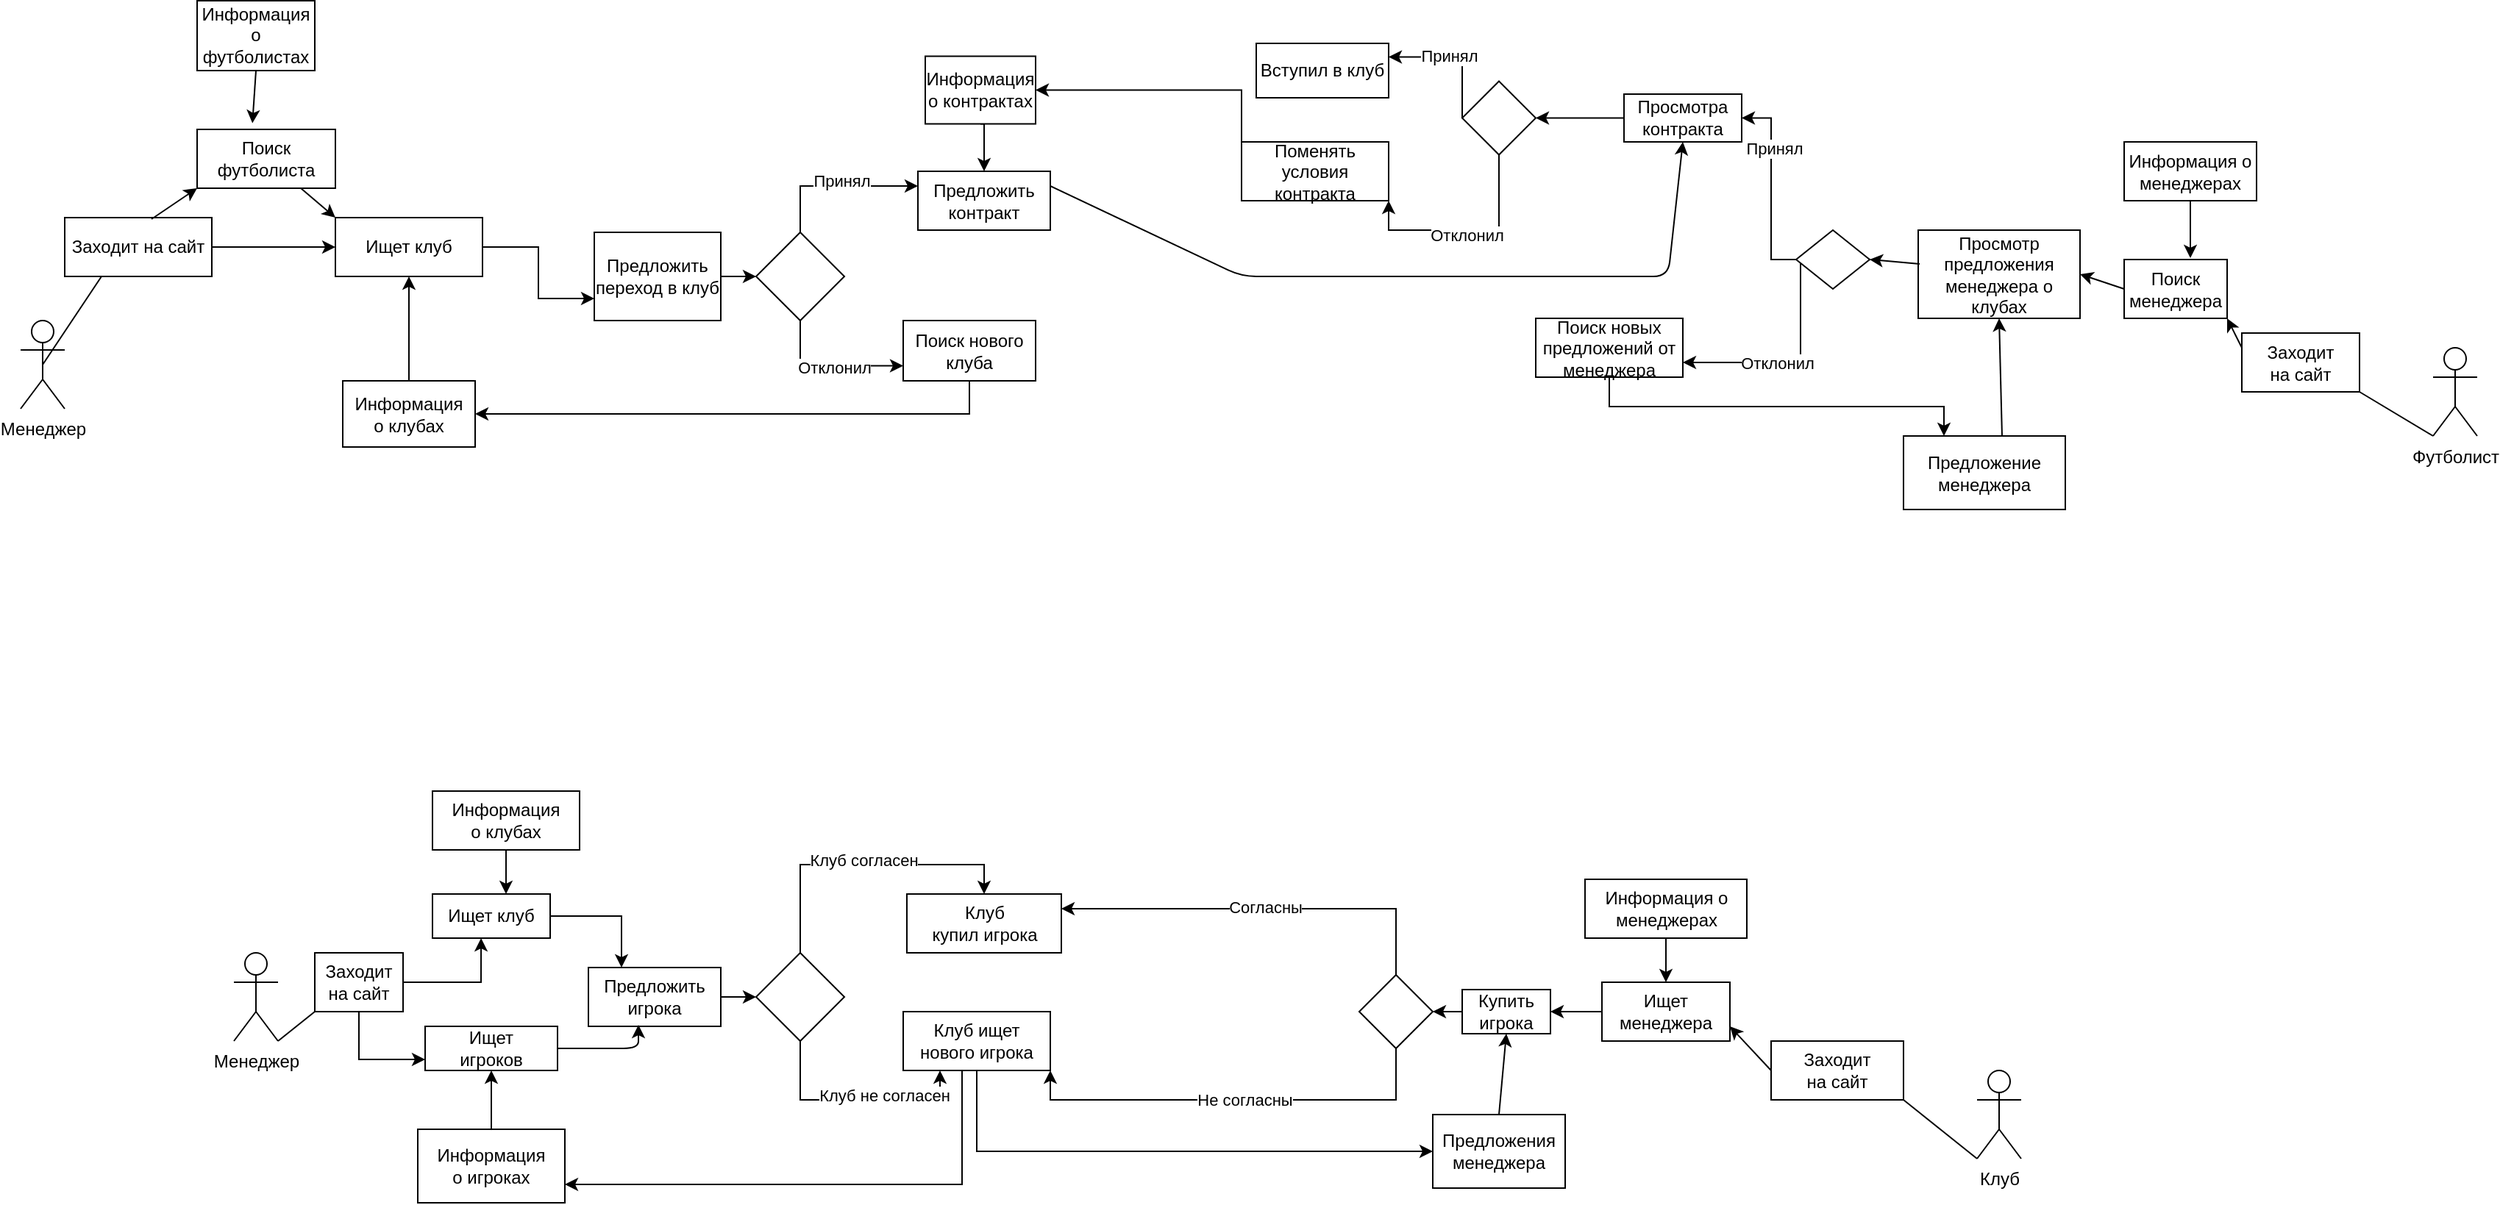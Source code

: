 <mxfile version="15.3.8" type="device"><diagram name="Страница 1" id="qsqeYq04YbPis2q39TOf"><mxGraphModel dx="1422" dy="762" grid="1" gridSize="10" guides="1" tooltips="1" connect="1" arrows="1" fold="1" page="1" pageScale="1" pageWidth="827" pageHeight="1169" math="0" shadow="0"><root><mxCell id="0"/><mxCell id="1" parent="0"/><mxCell id="lGalqKeqMGCzap1xYGq9-1" value="Менеджер&lt;br&gt;" style="shape=umlActor;verticalLabelPosition=bottom;verticalAlign=top;html=1;outlineConnect=0;" vertex="1" parent="1"><mxGeometry x="60" y="270" width="30" height="60" as="geometry"/></mxCell><mxCell id="lGalqKeqMGCzap1xYGq9-5" value="Заходит на сайт" style="rounded=0;whiteSpace=wrap;html=1;" vertex="1" parent="1"><mxGeometry x="90" y="200" width="100" height="40" as="geometry"/></mxCell><mxCell id="lGalqKeqMGCzap1xYGq9-6" value="Поиск&lt;br&gt;футболиста" style="rounded=0;whiteSpace=wrap;html=1;" vertex="1" parent="1"><mxGeometry x="180" y="140" width="94" height="40" as="geometry"/></mxCell><mxCell id="lGalqKeqMGCzap1xYGq9-8" value="" style="endArrow=none;html=1;exitX=0.5;exitY=0.5;exitDx=0;exitDy=0;exitPerimeter=0;entryX=0.25;entryY=1;entryDx=0;entryDy=0;" edge="1" parent="1" source="lGalqKeqMGCzap1xYGq9-1" target="lGalqKeqMGCzap1xYGq9-5"><mxGeometry width="50" height="50" relative="1" as="geometry"><mxPoint x="130" y="360" as="sourcePoint"/><mxPoint x="180" y="310" as="targetPoint"/></mxGeometry></mxCell><mxCell id="lGalqKeqMGCzap1xYGq9-10" value="Информация&lt;br&gt;о футболистах" style="rounded=0;whiteSpace=wrap;html=1;" vertex="1" parent="1"><mxGeometry x="180" y="52.5" width="80" height="47.5" as="geometry"/></mxCell><mxCell id="lGalqKeqMGCzap1xYGq9-13" value="" style="endArrow=classic;html=1;entryX=0.4;entryY=-0.106;entryDx=0;entryDy=0;exitX=0.5;exitY=1;exitDx=0;exitDy=0;entryPerimeter=0;" edge="1" parent="1" source="lGalqKeqMGCzap1xYGq9-10" target="lGalqKeqMGCzap1xYGq9-6"><mxGeometry width="50" height="50" relative="1" as="geometry"><mxPoint x="251" y="102" as="sourcePoint"/><mxPoint x="258" y="140" as="targetPoint"/></mxGeometry></mxCell><mxCell id="lGalqKeqMGCzap1xYGq9-74" style="edgeStyle=orthogonalEdgeStyle;rounded=0;orthogonalLoop=1;jettySize=auto;html=1;exitX=1;exitY=0.5;exitDx=0;exitDy=0;entryX=0;entryY=0.5;entryDx=0;entryDy=0;" edge="1" parent="1" source="lGalqKeqMGCzap1xYGq9-14" target="lGalqKeqMGCzap1xYGq9-73"><mxGeometry relative="1" as="geometry"/></mxCell><mxCell id="lGalqKeqMGCzap1xYGq9-14" value="Предложить&lt;br&gt;переход в клуб" style="rounded=0;whiteSpace=wrap;html=1;" vertex="1" parent="1"><mxGeometry x="450" y="210" width="86" height="60" as="geometry"/></mxCell><mxCell id="lGalqKeqMGCzap1xYGq9-86" style="edgeStyle=orthogonalEdgeStyle;rounded=0;orthogonalLoop=1;jettySize=auto;html=1;entryX=0.5;entryY=1;entryDx=0;entryDy=0;" edge="1" parent="1" source="lGalqKeqMGCzap1xYGq9-16" target="lGalqKeqMGCzap1xYGq9-62"><mxGeometry relative="1" as="geometry"/></mxCell><mxCell id="lGalqKeqMGCzap1xYGq9-16" value="Информация&lt;br&gt;о клубах" style="rounded=0;whiteSpace=wrap;html=1;" vertex="1" parent="1"><mxGeometry x="279" y="311" width="90" height="45" as="geometry"/></mxCell><mxCell id="lGalqKeqMGCzap1xYGq9-18" value="Футболист&lt;br&gt;" style="shape=umlActor;verticalLabelPosition=bottom;verticalAlign=top;html=1;outlineConnect=0;" vertex="1" parent="1"><mxGeometry x="1700" y="288.5" width="30" height="60" as="geometry"/></mxCell><mxCell id="lGalqKeqMGCzap1xYGq9-19" value="Заходит&lt;br&gt;на сайт" style="rounded=0;whiteSpace=wrap;html=1;" vertex="1" parent="1"><mxGeometry x="1570" y="278.5" width="80" height="40" as="geometry"/></mxCell><mxCell id="lGalqKeqMGCzap1xYGq9-20" value="Поиск&lt;br&gt;менеджера&lt;br&gt;" style="rounded=0;whiteSpace=wrap;html=1;" vertex="1" parent="1"><mxGeometry x="1490" y="228.5" width="70" height="40" as="geometry"/></mxCell><mxCell id="lGalqKeqMGCzap1xYGq9-21" value="" style="endArrow=none;html=1;entryX=0;entryY=1;entryDx=0;entryDy=0;entryPerimeter=0;exitX=1;exitY=1;exitDx=0;exitDy=0;" edge="1" parent="1" source="lGalqKeqMGCzap1xYGq9-19" target="lGalqKeqMGCzap1xYGq9-18"><mxGeometry width="50" height="50" relative="1" as="geometry"><mxPoint x="1640" y="378.5" as="sourcePoint"/><mxPoint x="1690" y="328.5" as="targetPoint"/></mxGeometry></mxCell><mxCell id="lGalqKeqMGCzap1xYGq9-23" value="Информация о менеджерах&lt;br&gt;" style="rounded=0;whiteSpace=wrap;html=1;" vertex="1" parent="1"><mxGeometry x="1490" y="148.5" width="90" height="40" as="geometry"/></mxCell><mxCell id="lGalqKeqMGCzap1xYGq9-24" value="" style="endArrow=classic;html=1;exitX=0.5;exitY=1;exitDx=0;exitDy=0;entryX=0.643;entryY=-0.025;entryDx=0;entryDy=0;entryPerimeter=0;" edge="1" parent="1" source="lGalqKeqMGCzap1xYGq9-23" target="lGalqKeqMGCzap1xYGq9-20"><mxGeometry width="50" height="50" relative="1" as="geometry"><mxPoint x="1580" y="238.5" as="sourcePoint"/><mxPoint x="1630" y="188.5" as="targetPoint"/></mxGeometry></mxCell><mxCell id="lGalqKeqMGCzap1xYGq9-25" value="Просмотр&lt;br&gt;предложения менеджера о клубах&lt;br&gt;" style="rounded=0;whiteSpace=wrap;html=1;" vertex="1" parent="1"><mxGeometry x="1350" y="208.5" width="110" height="60" as="geometry"/></mxCell><mxCell id="lGalqKeqMGCzap1xYGq9-28" value="" style="endArrow=classic;html=1;entryX=1;entryY=1;entryDx=0;entryDy=0;exitX=0;exitY=0.25;exitDx=0;exitDy=0;" edge="1" parent="1" source="lGalqKeqMGCzap1xYGq9-19" target="lGalqKeqMGCzap1xYGq9-20"><mxGeometry width="50" height="50" relative="1" as="geometry"><mxPoint x="1520" y="338.5" as="sourcePoint"/><mxPoint x="1570" y="288.5" as="targetPoint"/></mxGeometry></mxCell><mxCell id="lGalqKeqMGCzap1xYGq9-29" value="" style="endArrow=classic;html=1;entryX=1;entryY=0.5;entryDx=0;entryDy=0;exitX=0;exitY=0.5;exitDx=0;exitDy=0;" edge="1" parent="1" source="lGalqKeqMGCzap1xYGq9-20" target="lGalqKeqMGCzap1xYGq9-25"><mxGeometry width="50" height="50" relative="1" as="geometry"><mxPoint x="1410" y="348.5" as="sourcePoint"/><mxPoint x="1460" y="298.5" as="targetPoint"/></mxGeometry></mxCell><mxCell id="lGalqKeqMGCzap1xYGq9-30" value="" style="endArrow=classic;html=1;entryX=0;entryY=1;entryDx=0;entryDy=0;exitX=0.59;exitY=0.025;exitDx=0;exitDy=0;exitPerimeter=0;" edge="1" parent="1" source="lGalqKeqMGCzap1xYGq9-5" target="lGalqKeqMGCzap1xYGq9-6"><mxGeometry width="50" height="50" relative="1" as="geometry"><mxPoint x="230" y="240" as="sourcePoint"/><mxPoint x="280" y="190" as="targetPoint"/></mxGeometry></mxCell><mxCell id="lGalqKeqMGCzap1xYGq9-32" value="" style="endArrow=classic;html=1;entryX=1;entryY=0.5;entryDx=0;entryDy=0;exitX=0.009;exitY=0.383;exitDx=0;exitDy=0;exitPerimeter=0;" edge="1" parent="1" source="lGalqKeqMGCzap1xYGq9-25" target="lGalqKeqMGCzap1xYGq9-38"><mxGeometry width="50" height="50" relative="1" as="geometry"><mxPoint x="1330" y="338.5" as="sourcePoint"/><mxPoint x="1320" y="228.5" as="targetPoint"/></mxGeometry></mxCell><mxCell id="lGalqKeqMGCzap1xYGq9-45" style="edgeStyle=orthogonalEdgeStyle;rounded=0;orthogonalLoop=1;jettySize=auto;html=1;entryX=1;entryY=0.5;entryDx=0;entryDy=0;" edge="1" parent="1" source="lGalqKeqMGCzap1xYGq9-35" target="lGalqKeqMGCzap1xYGq9-44"><mxGeometry relative="1" as="geometry"/></mxCell><mxCell id="lGalqKeqMGCzap1xYGq9-35" value="Просмотра&lt;br&gt;контракта" style="rounded=0;whiteSpace=wrap;html=1;" vertex="1" parent="1"><mxGeometry x="1150" y="116" width="80" height="32.5" as="geometry"/></mxCell><mxCell id="lGalqKeqMGCzap1xYGq9-71" style="edgeStyle=orthogonalEdgeStyle;rounded=0;orthogonalLoop=1;jettySize=auto;html=1;exitX=0.5;exitY=1;exitDx=0;exitDy=0;entryX=0.25;entryY=0;entryDx=0;entryDy=0;" edge="1" parent="1" source="lGalqKeqMGCzap1xYGq9-36" target="lGalqKeqMGCzap1xYGq9-57"><mxGeometry relative="1" as="geometry"/></mxCell><mxCell id="lGalqKeqMGCzap1xYGq9-36" value="Поиск новых предложений от менеджера" style="rounded=0;whiteSpace=wrap;html=1;" vertex="1" parent="1"><mxGeometry x="1090" y="268.5" width="100" height="40" as="geometry"/></mxCell><mxCell id="lGalqKeqMGCzap1xYGq9-39" style="edgeStyle=orthogonalEdgeStyle;rounded=0;orthogonalLoop=1;jettySize=auto;html=1;entryX=1;entryY=0.5;entryDx=0;entryDy=0;" edge="1" parent="1" source="lGalqKeqMGCzap1xYGq9-38" target="lGalqKeqMGCzap1xYGq9-35"><mxGeometry relative="1" as="geometry"><mxPoint x="1280" y="158.5" as="targetPoint"/><Array as="points"><mxPoint x="1250" y="228.5"/><mxPoint x="1250" y="132.5"/></Array></mxGeometry></mxCell><mxCell id="lGalqKeqMGCzap1xYGq9-41" value="Принял" style="edgeLabel;html=1;align=center;verticalAlign=middle;resizable=0;points=[];" vertex="1" connectable="0" parent="lGalqKeqMGCzap1xYGq9-39"><mxGeometry x="0.396" y="-2" relative="1" as="geometry"><mxPoint as="offset"/></mxGeometry></mxCell><mxCell id="lGalqKeqMGCzap1xYGq9-40" style="edgeStyle=orthogonalEdgeStyle;rounded=0;orthogonalLoop=1;jettySize=auto;html=1;entryX=1;entryY=0.75;entryDx=0;entryDy=0;" edge="1" parent="1" source="lGalqKeqMGCzap1xYGq9-38" target="lGalqKeqMGCzap1xYGq9-36"><mxGeometry relative="1" as="geometry"><Array as="points"><mxPoint x="1270" y="296.5"/><mxPoint x="1265" y="296.5"/></Array></mxGeometry></mxCell><mxCell id="lGalqKeqMGCzap1xYGq9-42" value="Отклонил" style="edgeLabel;html=1;align=center;verticalAlign=middle;resizable=0;points=[];" vertex="1" connectable="0" parent="lGalqKeqMGCzap1xYGq9-40"><mxGeometry x="0.139" relative="1" as="geometry"><mxPoint as="offset"/></mxGeometry></mxCell><mxCell id="lGalqKeqMGCzap1xYGq9-38" value="" style="rhombus;whiteSpace=wrap;html=1;" vertex="1" parent="1"><mxGeometry x="1267" y="208.5" width="50" height="40" as="geometry"/></mxCell><mxCell id="lGalqKeqMGCzap1xYGq9-48" style="edgeStyle=orthogonalEdgeStyle;rounded=0;orthogonalLoop=1;jettySize=auto;html=1;entryX=1;entryY=0.25;entryDx=0;entryDy=0;" edge="1" parent="1" source="lGalqKeqMGCzap1xYGq9-44" target="lGalqKeqMGCzap1xYGq9-46"><mxGeometry relative="1" as="geometry"><Array as="points"><mxPoint x="1040" y="90.5"/></Array></mxGeometry></mxCell><mxCell id="lGalqKeqMGCzap1xYGq9-49" value="Принял" style="edgeLabel;html=1;align=center;verticalAlign=middle;resizable=0;points=[];" vertex="1" connectable="0" parent="lGalqKeqMGCzap1xYGq9-48"><mxGeometry x="0.103" y="-1" relative="1" as="geometry"><mxPoint as="offset"/></mxGeometry></mxCell><mxCell id="lGalqKeqMGCzap1xYGq9-50" style="edgeStyle=orthogonalEdgeStyle;rounded=0;orthogonalLoop=1;jettySize=auto;html=1;exitX=0.5;exitY=1;exitDx=0;exitDy=0;entryX=1;entryY=1;entryDx=0;entryDy=0;" edge="1" parent="1" source="lGalqKeqMGCzap1xYGq9-44" target="lGalqKeqMGCzap1xYGq9-47"><mxGeometry relative="1" as="geometry"/></mxCell><mxCell id="lGalqKeqMGCzap1xYGq9-56" value="Отклонил" style="edgeLabel;html=1;align=center;verticalAlign=middle;resizable=0;points=[];" vertex="1" connectable="0" parent="lGalqKeqMGCzap1xYGq9-50"><mxGeometry x="0.015" y="3" relative="1" as="geometry"><mxPoint as="offset"/></mxGeometry></mxCell><mxCell id="lGalqKeqMGCzap1xYGq9-44" value="" style="rhombus;whiteSpace=wrap;html=1;" vertex="1" parent="1"><mxGeometry x="1040" y="107.25" width="50" height="50" as="geometry"/></mxCell><mxCell id="lGalqKeqMGCzap1xYGq9-46" value="Вступил в клуб" style="rounded=0;whiteSpace=wrap;html=1;" vertex="1" parent="1"><mxGeometry x="900" y="81.5" width="90" height="37" as="geometry"/></mxCell><mxCell id="lGalqKeqMGCzap1xYGq9-90" style="edgeStyle=orthogonalEdgeStyle;rounded=0;orthogonalLoop=1;jettySize=auto;html=1;exitX=0;exitY=0;exitDx=0;exitDy=0;entryX=1;entryY=0.5;entryDx=0;entryDy=0;" edge="1" parent="1" source="lGalqKeqMGCzap1xYGq9-47" target="lGalqKeqMGCzap1xYGq9-83"><mxGeometry relative="1" as="geometry"/></mxCell><mxCell id="lGalqKeqMGCzap1xYGq9-47" value="Поменять условия контракта" style="rounded=0;whiteSpace=wrap;html=1;" vertex="1" parent="1"><mxGeometry x="890" y="148.5" width="100" height="40" as="geometry"/></mxCell><mxCell id="lGalqKeqMGCzap1xYGq9-57" value="Предложение менеджера" style="rounded=0;whiteSpace=wrap;html=1;" vertex="1" parent="1"><mxGeometry x="1340" y="348.5" width="110" height="50" as="geometry"/></mxCell><mxCell id="lGalqKeqMGCzap1xYGq9-59" value="" style="endArrow=classic;html=1;entryX=0.5;entryY=1;entryDx=0;entryDy=0;exitX=0.609;exitY=-0.002;exitDx=0;exitDy=0;exitPerimeter=0;" edge="1" parent="1" source="lGalqKeqMGCzap1xYGq9-57" target="lGalqKeqMGCzap1xYGq9-25"><mxGeometry width="50" height="50" relative="1" as="geometry"><mxPoint x="1250" y="518.5" as="sourcePoint"/><mxPoint x="1300" y="468.5" as="targetPoint"/></mxGeometry></mxCell><mxCell id="lGalqKeqMGCzap1xYGq9-70" style="edgeStyle=orthogonalEdgeStyle;rounded=0;orthogonalLoop=1;jettySize=auto;html=1;exitX=1;exitY=0.5;exitDx=0;exitDy=0;entryX=0;entryY=0.75;entryDx=0;entryDy=0;" edge="1" parent="1" source="lGalqKeqMGCzap1xYGq9-62" target="lGalqKeqMGCzap1xYGq9-14"><mxGeometry relative="1" as="geometry"/></mxCell><mxCell id="lGalqKeqMGCzap1xYGq9-62" value="Ищет клуб" style="rounded=0;whiteSpace=wrap;html=1;" vertex="1" parent="1"><mxGeometry x="274" y="200" width="100" height="40" as="geometry"/></mxCell><mxCell id="lGalqKeqMGCzap1xYGq9-63" value="" style="endArrow=classic;html=1;entryX=0;entryY=0.5;entryDx=0;entryDy=0;exitX=1;exitY=0.5;exitDx=0;exitDy=0;" edge="1" parent="1" source="lGalqKeqMGCzap1xYGq9-5" target="lGalqKeqMGCzap1xYGq9-62"><mxGeometry width="50" height="50" relative="1" as="geometry"><mxPoint x="210" y="300" as="sourcePoint"/><mxPoint x="260" y="250" as="targetPoint"/></mxGeometry></mxCell><mxCell id="lGalqKeqMGCzap1xYGq9-64" value="" style="endArrow=classic;html=1;exitX=0.75;exitY=1;exitDx=0;exitDy=0;entryX=0;entryY=0;entryDx=0;entryDy=0;" edge="1" parent="1" source="lGalqKeqMGCzap1xYGq9-6" target="lGalqKeqMGCzap1xYGq9-62"><mxGeometry width="50" height="50" relative="1" as="geometry"><mxPoint x="190" y="300" as="sourcePoint"/><mxPoint x="240" y="250" as="targetPoint"/></mxGeometry></mxCell><mxCell id="lGalqKeqMGCzap1xYGq9-77" style="edgeStyle=orthogonalEdgeStyle;rounded=0;orthogonalLoop=1;jettySize=auto;html=1;exitX=0.5;exitY=1;exitDx=0;exitDy=0;entryX=0;entryY=0.75;entryDx=0;entryDy=0;" edge="1" parent="1" source="lGalqKeqMGCzap1xYGq9-73" target="lGalqKeqMGCzap1xYGq9-76"><mxGeometry relative="1" as="geometry"/></mxCell><mxCell id="lGalqKeqMGCzap1xYGq9-81" value="Отклонил" style="edgeLabel;html=1;align=center;verticalAlign=middle;resizable=0;points=[];" vertex="1" connectable="0" parent="lGalqKeqMGCzap1xYGq9-77"><mxGeometry x="0.065" y="-1" relative="1" as="geometry"><mxPoint as="offset"/></mxGeometry></mxCell><mxCell id="lGalqKeqMGCzap1xYGq9-79" style="edgeStyle=orthogonalEdgeStyle;rounded=0;orthogonalLoop=1;jettySize=auto;html=1;exitX=0.5;exitY=0;exitDx=0;exitDy=0;entryX=0;entryY=0.25;entryDx=0;entryDy=0;" edge="1" parent="1" source="lGalqKeqMGCzap1xYGq9-73" target="lGalqKeqMGCzap1xYGq9-75"><mxGeometry relative="1" as="geometry"/></mxCell><mxCell id="lGalqKeqMGCzap1xYGq9-80" value="Принял" style="edgeLabel;html=1;align=center;verticalAlign=middle;resizable=0;points=[];" vertex="1" connectable="0" parent="lGalqKeqMGCzap1xYGq9-79"><mxGeometry x="0.06" y="4" relative="1" as="geometry"><mxPoint as="offset"/></mxGeometry></mxCell><mxCell id="lGalqKeqMGCzap1xYGq9-73" value="" style="rhombus;whiteSpace=wrap;html=1;" vertex="1" parent="1"><mxGeometry x="560" y="210" width="60" height="60" as="geometry"/></mxCell><mxCell id="lGalqKeqMGCzap1xYGq9-75" value="Предложить контракт" style="rounded=0;whiteSpace=wrap;html=1;" vertex="1" parent="1"><mxGeometry x="670" y="168.5" width="90" height="40" as="geometry"/></mxCell><mxCell id="lGalqKeqMGCzap1xYGq9-89" style="edgeStyle=orthogonalEdgeStyle;rounded=0;orthogonalLoop=1;jettySize=auto;html=1;exitX=0.5;exitY=1;exitDx=0;exitDy=0;entryX=1;entryY=0.5;entryDx=0;entryDy=0;" edge="1" parent="1" source="lGalqKeqMGCzap1xYGq9-76" target="lGalqKeqMGCzap1xYGq9-16"><mxGeometry relative="1" as="geometry"/></mxCell><mxCell id="lGalqKeqMGCzap1xYGq9-76" value="Поиск нового&lt;br&gt;клуба&lt;br&gt;" style="rounded=0;whiteSpace=wrap;html=1;" vertex="1" parent="1"><mxGeometry x="660" y="270" width="90" height="41" as="geometry"/></mxCell><mxCell id="lGalqKeqMGCzap1xYGq9-84" style="edgeStyle=orthogonalEdgeStyle;rounded=0;orthogonalLoop=1;jettySize=auto;html=1;exitX=0.5;exitY=1;exitDx=0;exitDy=0;entryX=0.5;entryY=0;entryDx=0;entryDy=0;" edge="1" parent="1" source="lGalqKeqMGCzap1xYGq9-83" target="lGalqKeqMGCzap1xYGq9-75"><mxGeometry relative="1" as="geometry"/></mxCell><mxCell id="lGalqKeqMGCzap1xYGq9-83" value="Информация&lt;br&gt;о контрактах" style="rounded=0;whiteSpace=wrap;html=1;" vertex="1" parent="1"><mxGeometry x="675" y="90.25" width="75" height="46" as="geometry"/></mxCell><mxCell id="lGalqKeqMGCzap1xYGq9-92" value="" style="endArrow=classic;html=1;exitX=1;exitY=0.25;exitDx=0;exitDy=0;entryX=0.5;entryY=1;entryDx=0;entryDy=0;" edge="1" parent="1" source="lGalqKeqMGCzap1xYGq9-75" target="lGalqKeqMGCzap1xYGq9-35"><mxGeometry width="50" height="50" relative="1" as="geometry"><mxPoint x="800" y="270" as="sourcePoint"/><mxPoint x="1180" y="160" as="targetPoint"/><Array as="points"><mxPoint x="890" y="240"/><mxPoint x="1050" y="240"/><mxPoint x="1180" y="240"/></Array></mxGeometry></mxCell><mxCell id="lGalqKeqMGCzap1xYGq9-94" value="Клуб" style="shape=umlActor;verticalLabelPosition=bottom;verticalAlign=top;html=1;outlineConnect=0;" vertex="1" parent="1"><mxGeometry x="1390" y="780" width="30" height="60" as="geometry"/></mxCell><mxCell id="lGalqKeqMGCzap1xYGq9-95" value="Заходит&lt;br&gt;на сайт&lt;br&gt;" style="rounded=0;whiteSpace=wrap;html=1;" vertex="1" parent="1"><mxGeometry x="1250" y="760" width="90" height="40" as="geometry"/></mxCell><mxCell id="lGalqKeqMGCzap1xYGq9-133" style="edgeStyle=orthogonalEdgeStyle;rounded=0;orthogonalLoop=1;jettySize=auto;html=1;exitX=0;exitY=0.5;exitDx=0;exitDy=0;entryX=1;entryY=0.5;entryDx=0;entryDy=0;" edge="1" parent="1" source="lGalqKeqMGCzap1xYGq9-96" target="lGalqKeqMGCzap1xYGq9-132"><mxGeometry relative="1" as="geometry"/></mxCell><mxCell id="lGalqKeqMGCzap1xYGq9-96" value="Ищет&lt;br&gt;менеджера" style="rounded=0;whiteSpace=wrap;html=1;" vertex="1" parent="1"><mxGeometry x="1135" y="720" width="87" height="40" as="geometry"/></mxCell><mxCell id="lGalqKeqMGCzap1xYGq9-97" value="" style="endArrow=classic;html=1;entryX=1;entryY=0.75;entryDx=0;entryDy=0;exitX=0;exitY=0.5;exitDx=0;exitDy=0;" edge="1" parent="1" source="lGalqKeqMGCzap1xYGq9-95" target="lGalqKeqMGCzap1xYGq9-96"><mxGeometry width="50" height="50" relative="1" as="geometry"><mxPoint x="1190" y="820" as="sourcePoint"/><mxPoint x="1240" y="770" as="targetPoint"/></mxGeometry></mxCell><mxCell id="lGalqKeqMGCzap1xYGq9-98" value="" style="endArrow=none;html=1;entryX=1;entryY=1;entryDx=0;entryDy=0;exitX=0;exitY=1;exitDx=0;exitDy=0;exitPerimeter=0;" edge="1" parent="1" source="lGalqKeqMGCzap1xYGq9-94" target="lGalqKeqMGCzap1xYGq9-95"><mxGeometry width="50" height="50" relative="1" as="geometry"><mxPoint x="1290" y="870" as="sourcePoint"/><mxPoint x="1340" y="820" as="targetPoint"/></mxGeometry></mxCell><mxCell id="lGalqKeqMGCzap1xYGq9-100" style="edgeStyle=orthogonalEdgeStyle;rounded=0;orthogonalLoop=1;jettySize=auto;html=1;exitX=0.5;exitY=1;exitDx=0;exitDy=0;entryX=0.5;entryY=0;entryDx=0;entryDy=0;" edge="1" parent="1" source="lGalqKeqMGCzap1xYGq9-99" target="lGalqKeqMGCzap1xYGq9-96"><mxGeometry relative="1" as="geometry"/></mxCell><mxCell id="lGalqKeqMGCzap1xYGq9-99" value="Информация о менеджерах" style="rounded=0;whiteSpace=wrap;html=1;" vertex="1" parent="1"><mxGeometry x="1123.5" y="650" width="110" height="40" as="geometry"/></mxCell><mxCell id="lGalqKeqMGCzap1xYGq9-101" value="Менеджер" style="shape=umlActor;verticalLabelPosition=bottom;verticalAlign=top;html=1;outlineConnect=0;" vertex="1" parent="1"><mxGeometry x="205" y="700" width="30" height="60" as="geometry"/></mxCell><mxCell id="lGalqKeqMGCzap1xYGq9-105" style="edgeStyle=orthogonalEdgeStyle;rounded=0;orthogonalLoop=1;jettySize=auto;html=1;entryX=0.413;entryY=1;entryDx=0;entryDy=0;entryPerimeter=0;" edge="1" parent="1" source="lGalqKeqMGCzap1xYGq9-102" target="lGalqKeqMGCzap1xYGq9-104"><mxGeometry relative="1" as="geometry"/></mxCell><mxCell id="lGalqKeqMGCzap1xYGq9-110" style="edgeStyle=orthogonalEdgeStyle;rounded=0;orthogonalLoop=1;jettySize=auto;html=1;exitX=0.5;exitY=1;exitDx=0;exitDy=0;entryX=0;entryY=0.75;entryDx=0;entryDy=0;" edge="1" parent="1" source="lGalqKeqMGCzap1xYGq9-102" target="lGalqKeqMGCzap1xYGq9-109"><mxGeometry relative="1" as="geometry"/></mxCell><mxCell id="lGalqKeqMGCzap1xYGq9-102" value="Заходит&lt;br&gt;на сайт" style="rounded=0;whiteSpace=wrap;html=1;" vertex="1" parent="1"><mxGeometry x="260" y="700" width="60" height="40" as="geometry"/></mxCell><mxCell id="lGalqKeqMGCzap1xYGq9-103" value="" style="endArrow=none;html=1;entryX=0;entryY=1;entryDx=0;entryDy=0;exitX=1;exitY=1;exitDx=0;exitDy=0;exitPerimeter=0;" edge="1" parent="1" source="lGalqKeqMGCzap1xYGq9-101" target="lGalqKeqMGCzap1xYGq9-102"><mxGeometry width="50" height="50" relative="1" as="geometry"><mxPoint x="270" y="800" as="sourcePoint"/><mxPoint x="320" y="750" as="targetPoint"/></mxGeometry></mxCell><mxCell id="lGalqKeqMGCzap1xYGq9-117" style="edgeStyle=orthogonalEdgeStyle;rounded=0;orthogonalLoop=1;jettySize=auto;html=1;exitX=1;exitY=0.5;exitDx=0;exitDy=0;entryX=0.25;entryY=0;entryDx=0;entryDy=0;" edge="1" parent="1" source="lGalqKeqMGCzap1xYGq9-104" target="lGalqKeqMGCzap1xYGq9-116"><mxGeometry relative="1" as="geometry"/></mxCell><mxCell id="lGalqKeqMGCzap1xYGq9-104" value="Ищет клуб" style="rounded=0;whiteSpace=wrap;html=1;" vertex="1" parent="1"><mxGeometry x="340" y="660" width="80" height="30" as="geometry"/></mxCell><mxCell id="lGalqKeqMGCzap1xYGq9-108" style="edgeStyle=orthogonalEdgeStyle;rounded=0;orthogonalLoop=1;jettySize=auto;html=1;entryX=0.625;entryY=0;entryDx=0;entryDy=0;entryPerimeter=0;" edge="1" parent="1" source="lGalqKeqMGCzap1xYGq9-106" target="lGalqKeqMGCzap1xYGq9-104"><mxGeometry relative="1" as="geometry"/></mxCell><mxCell id="lGalqKeqMGCzap1xYGq9-106" value="Информация&lt;br&gt;о клубах&lt;br&gt;" style="rounded=0;whiteSpace=wrap;html=1;" vertex="1" parent="1"><mxGeometry x="340" y="590" width="100" height="40" as="geometry"/></mxCell><mxCell id="lGalqKeqMGCzap1xYGq9-109" value="Ищет&lt;br&gt;игроков" style="rounded=0;whiteSpace=wrap;html=1;" vertex="1" parent="1"><mxGeometry x="335" y="750" width="90" height="30" as="geometry"/></mxCell><mxCell id="lGalqKeqMGCzap1xYGq9-114" value="Информация&lt;br&gt;о игроках" style="rounded=0;whiteSpace=wrap;html=1;" vertex="1" parent="1"><mxGeometry x="330" y="820" width="100" height="50" as="geometry"/></mxCell><mxCell id="lGalqKeqMGCzap1xYGq9-115" value="" style="endArrow=classic;html=1;exitX=0.5;exitY=0;exitDx=0;exitDy=0;entryX=0.5;entryY=1;entryDx=0;entryDy=0;" edge="1" parent="1" source="lGalqKeqMGCzap1xYGq9-114" target="lGalqKeqMGCzap1xYGq9-109"><mxGeometry width="50" height="50" relative="1" as="geometry"><mxPoint x="350" y="830" as="sourcePoint"/><mxPoint x="400" y="780" as="targetPoint"/></mxGeometry></mxCell><mxCell id="lGalqKeqMGCzap1xYGq9-122" style="edgeStyle=orthogonalEdgeStyle;rounded=0;orthogonalLoop=1;jettySize=auto;html=1;entryX=0;entryY=0.5;entryDx=0;entryDy=0;" edge="1" parent="1" source="lGalqKeqMGCzap1xYGq9-116" target="lGalqKeqMGCzap1xYGq9-121"><mxGeometry relative="1" as="geometry"/></mxCell><mxCell id="lGalqKeqMGCzap1xYGq9-116" value="Предложить игрока" style="rounded=0;whiteSpace=wrap;html=1;" vertex="1" parent="1"><mxGeometry x="446" y="710" width="90" height="40" as="geometry"/></mxCell><mxCell id="lGalqKeqMGCzap1xYGq9-120" value="" style="endArrow=classic;html=1;exitX=1;exitY=0.5;exitDx=0;exitDy=0;entryX=0.378;entryY=0.975;entryDx=0;entryDy=0;entryPerimeter=0;" edge="1" parent="1" source="lGalqKeqMGCzap1xYGq9-109" target="lGalqKeqMGCzap1xYGq9-116"><mxGeometry width="50" height="50" relative="1" as="geometry"><mxPoint x="460" y="820" as="sourcePoint"/><mxPoint x="520" y="765" as="targetPoint"/><Array as="points"><mxPoint x="480" y="765"/></Array></mxGeometry></mxCell><mxCell id="lGalqKeqMGCzap1xYGq9-128" style="edgeStyle=orthogonalEdgeStyle;rounded=0;orthogonalLoop=1;jettySize=auto;html=1;exitX=0.5;exitY=0;exitDx=0;exitDy=0;entryX=0.5;entryY=0;entryDx=0;entryDy=0;" edge="1" parent="1" source="lGalqKeqMGCzap1xYGq9-121" target="lGalqKeqMGCzap1xYGq9-123"><mxGeometry relative="1" as="geometry"/></mxCell><mxCell id="lGalqKeqMGCzap1xYGq9-129" value="Клуб согласен" style="edgeLabel;html=1;align=center;verticalAlign=middle;resizable=0;points=[];" vertex="1" connectable="0" parent="lGalqKeqMGCzap1xYGq9-128"><mxGeometry x="0.005" y="3" relative="1" as="geometry"><mxPoint as="offset"/></mxGeometry></mxCell><mxCell id="lGalqKeqMGCzap1xYGq9-152" style="edgeStyle=orthogonalEdgeStyle;rounded=0;orthogonalLoop=1;jettySize=auto;html=1;exitX=0.5;exitY=1;exitDx=0;exitDy=0;entryX=0.25;entryY=1;entryDx=0;entryDy=0;" edge="1" parent="1" source="lGalqKeqMGCzap1xYGq9-121" target="lGalqKeqMGCzap1xYGq9-125"><mxGeometry relative="1" as="geometry"><Array as="points"><mxPoint x="590" y="800"/><mxPoint x="685" y="800"/></Array></mxGeometry></mxCell><mxCell id="lGalqKeqMGCzap1xYGq9-153" value="Клуб не согласен" style="edgeLabel;html=1;align=center;verticalAlign=middle;resizable=0;points=[];" vertex="1" connectable="0" parent="lGalqKeqMGCzap1xYGq9-152"><mxGeometry x="0.252" y="3" relative="1" as="geometry"><mxPoint as="offset"/></mxGeometry></mxCell><mxCell id="lGalqKeqMGCzap1xYGq9-121" value="" style="rhombus;whiteSpace=wrap;html=1;" vertex="1" parent="1"><mxGeometry x="560" y="700" width="60" height="60" as="geometry"/></mxCell><mxCell id="lGalqKeqMGCzap1xYGq9-123" value="Клуб&lt;br&gt;купил игрока" style="rounded=0;whiteSpace=wrap;html=1;" vertex="1" parent="1"><mxGeometry x="662.5" y="660" width="105" height="40" as="geometry"/></mxCell><mxCell id="lGalqKeqMGCzap1xYGq9-131" style="edgeStyle=orthogonalEdgeStyle;rounded=0;orthogonalLoop=1;jettySize=auto;html=1;exitX=0.5;exitY=1;exitDx=0;exitDy=0;entryX=1;entryY=0.75;entryDx=0;entryDy=0;exitPerimeter=0;" edge="1" parent="1" source="lGalqKeqMGCzap1xYGq9-125" target="lGalqKeqMGCzap1xYGq9-114"><mxGeometry relative="1" as="geometry"><Array as="points"><mxPoint x="700" y="780"/><mxPoint x="700" y="858"/></Array></mxGeometry></mxCell><mxCell id="lGalqKeqMGCzap1xYGq9-151" style="edgeStyle=orthogonalEdgeStyle;rounded=0;orthogonalLoop=1;jettySize=auto;html=1;entryX=0;entryY=0.5;entryDx=0;entryDy=0;" edge="1" parent="1" source="lGalqKeqMGCzap1xYGq9-125" target="lGalqKeqMGCzap1xYGq9-146"><mxGeometry relative="1" as="geometry"><Array as="points"><mxPoint x="710" y="835"/></Array></mxGeometry></mxCell><mxCell id="lGalqKeqMGCzap1xYGq9-125" value="Клуб ищет&lt;br&gt;нового игрока" style="rounded=0;whiteSpace=wrap;html=1;" vertex="1" parent="1"><mxGeometry x="660" y="740" width="100" height="40" as="geometry"/></mxCell><mxCell id="lGalqKeqMGCzap1xYGq9-132" value="Купить&lt;br&gt;игрока" style="rounded=0;whiteSpace=wrap;html=1;" vertex="1" parent="1"><mxGeometry x="1040" y="725" width="60" height="30" as="geometry"/></mxCell><mxCell id="lGalqKeqMGCzap1xYGq9-139" style="edgeStyle=orthogonalEdgeStyle;rounded=0;orthogonalLoop=1;jettySize=auto;html=1;exitX=0.5;exitY=0;exitDx=0;exitDy=0;entryX=1;entryY=0.25;entryDx=0;entryDy=0;" edge="1" parent="1" source="lGalqKeqMGCzap1xYGq9-135" target="lGalqKeqMGCzap1xYGq9-123"><mxGeometry relative="1" as="geometry"/></mxCell><mxCell id="lGalqKeqMGCzap1xYGq9-142" value="Согласны" style="edgeLabel;html=1;align=center;verticalAlign=middle;resizable=0;points=[];" vertex="1" connectable="0" parent="lGalqKeqMGCzap1xYGq9-139"><mxGeometry x="-0.017" y="-1" relative="1" as="geometry"><mxPoint as="offset"/></mxGeometry></mxCell><mxCell id="lGalqKeqMGCzap1xYGq9-141" style="edgeStyle=orthogonalEdgeStyle;rounded=0;orthogonalLoop=1;jettySize=auto;html=1;exitX=0.5;exitY=1;exitDx=0;exitDy=0;entryX=1;entryY=1;entryDx=0;entryDy=0;" edge="1" parent="1" source="lGalqKeqMGCzap1xYGq9-135" target="lGalqKeqMGCzap1xYGq9-125"><mxGeometry relative="1" as="geometry"/></mxCell><mxCell id="lGalqKeqMGCzap1xYGq9-144" value="Не согласны" style="edgeLabel;html=1;align=center;verticalAlign=middle;resizable=0;points=[];" vertex="1" connectable="0" parent="lGalqKeqMGCzap1xYGq9-141"><mxGeometry x="-0.048" relative="1" as="geometry"><mxPoint as="offset"/></mxGeometry></mxCell><mxCell id="lGalqKeqMGCzap1xYGq9-135" value="" style="rhombus;whiteSpace=wrap;html=1;" vertex="1" parent="1"><mxGeometry x="970" y="715" width="50" height="50" as="geometry"/></mxCell><mxCell id="lGalqKeqMGCzap1xYGq9-138" value="" style="endArrow=classic;html=1;entryX=1;entryY=0.5;entryDx=0;entryDy=0;exitX=0;exitY=0.5;exitDx=0;exitDy=0;" edge="1" parent="1" source="lGalqKeqMGCzap1xYGq9-132" target="lGalqKeqMGCzap1xYGq9-135"><mxGeometry width="50" height="50" relative="1" as="geometry"><mxPoint x="1010" y="850" as="sourcePoint"/><mxPoint x="1060" y="800" as="targetPoint"/></mxGeometry></mxCell><mxCell id="lGalqKeqMGCzap1xYGq9-146" value="Предложения менеджера" style="rounded=0;whiteSpace=wrap;html=1;" vertex="1" parent="1"><mxGeometry x="1020" y="810" width="90" height="50" as="geometry"/></mxCell><mxCell id="lGalqKeqMGCzap1xYGq9-150" value="" style="endArrow=classic;html=1;entryX=0.5;entryY=1;entryDx=0;entryDy=0;exitX=0.5;exitY=0;exitDx=0;exitDy=0;" edge="1" parent="1" source="lGalqKeqMGCzap1xYGq9-146" target="lGalqKeqMGCzap1xYGq9-132"><mxGeometry width="50" height="50" relative="1" as="geometry"><mxPoint x="1060" y="820" as="sourcePoint"/><mxPoint x="1110" y="770" as="targetPoint"/></mxGeometry></mxCell></root></mxGraphModel></diagram></mxfile>